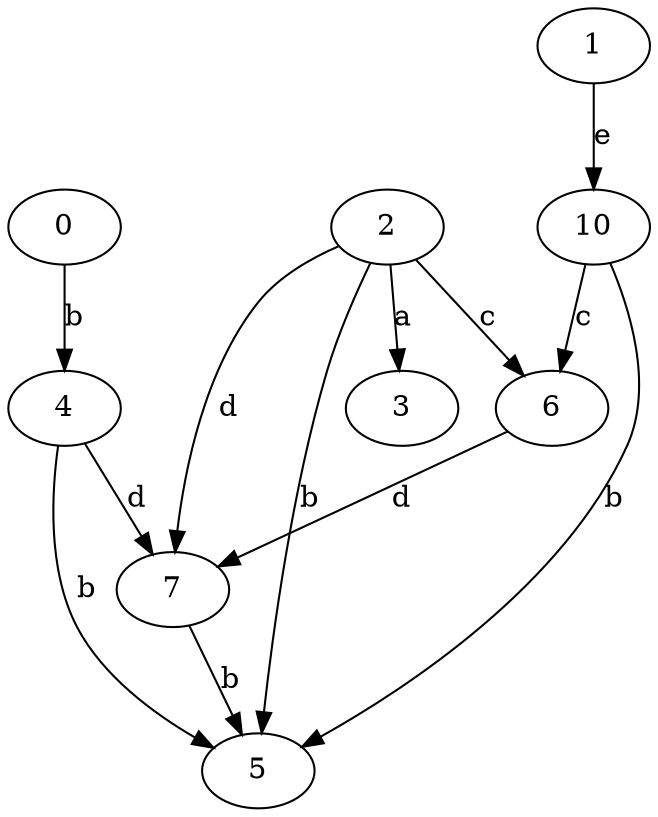 strict digraph  {
2;
3;
4;
0;
1;
5;
6;
7;
10;
2 -> 3  [label=a];
2 -> 5  [label=b];
2 -> 6  [label=c];
2 -> 7  [label=d];
4 -> 5  [label=b];
4 -> 7  [label=d];
0 -> 4  [label=b];
1 -> 10  [label=e];
6 -> 7  [label=d];
7 -> 5  [label=b];
10 -> 5  [label=b];
10 -> 6  [label=c];
}
